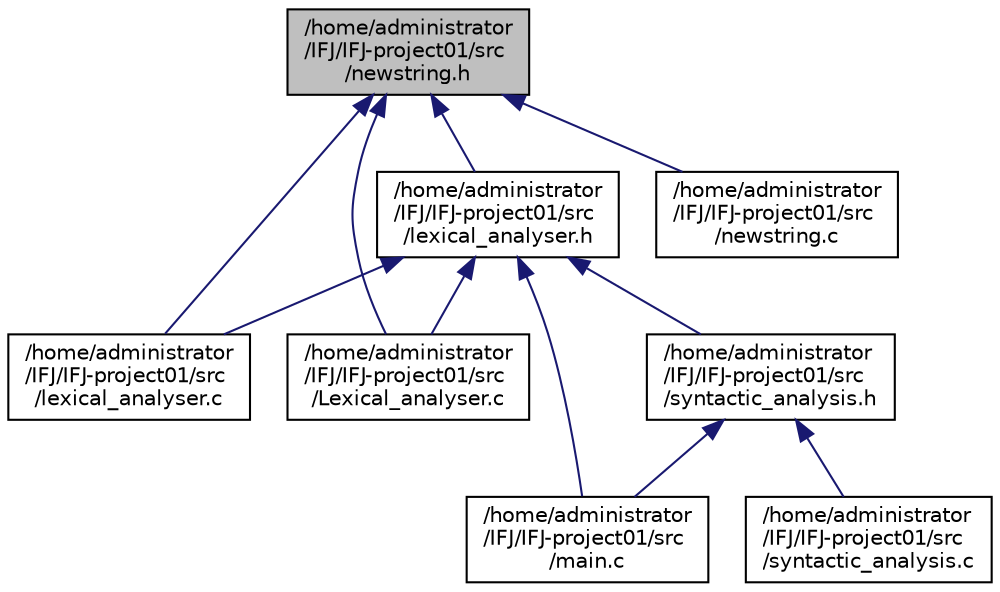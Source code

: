 digraph "/home/administrator/IFJ/IFJ-project01/src/newstring.h"
{
 // LATEX_PDF_SIZE
  edge [fontname="Helvetica",fontsize="10",labelfontname="Helvetica",labelfontsize="10"];
  node [fontname="Helvetica",fontsize="10",shape=record];
  Node1 [label="/home/administrator\l/IFJ/IFJ-project01/src\l/newstring.h",height=0.2,width=0.4,color="black", fillcolor="grey75", style="filled", fontcolor="black",tooltip=" "];
  Node1 -> Node2 [dir="back",color="midnightblue",fontsize="10",style="solid",fontname="Helvetica"];
  Node2 [label="/home/administrator\l/IFJ/IFJ-project01/src\l/lexical_analyser.c",height=0.2,width=0.4,color="black", fillcolor="white", style="filled",URL="$lexical__analyser_8c.html",tooltip=" "];
  Node1 -> Node3 [dir="back",color="midnightblue",fontsize="10",style="solid",fontname="Helvetica"];
  Node3 [label="/home/administrator\l/IFJ/IFJ-project01/src\l/Lexical_analyser.c",height=0.2,width=0.4,color="black", fillcolor="white", style="filled",URL="$Lexical__analyser_8c.html",tooltip=" "];
  Node1 -> Node4 [dir="back",color="midnightblue",fontsize="10",style="solid",fontname="Helvetica"];
  Node4 [label="/home/administrator\l/IFJ/IFJ-project01/src\l/lexical_analyser.h",height=0.2,width=0.4,color="black", fillcolor="white", style="filled",URL="$lexical__analyser_8h.html",tooltip=" "];
  Node4 -> Node2 [dir="back",color="midnightblue",fontsize="10",style="solid",fontname="Helvetica"];
  Node4 -> Node3 [dir="back",color="midnightblue",fontsize="10",style="solid",fontname="Helvetica"];
  Node4 -> Node5 [dir="back",color="midnightblue",fontsize="10",style="solid",fontname="Helvetica"];
  Node5 [label="/home/administrator\l/IFJ/IFJ-project01/src\l/main.c",height=0.2,width=0.4,color="black", fillcolor="white", style="filled",URL="$main_8c.html",tooltip=" "];
  Node4 -> Node6 [dir="back",color="midnightblue",fontsize="10",style="solid",fontname="Helvetica"];
  Node6 [label="/home/administrator\l/IFJ/IFJ-project01/src\l/syntactic_analysis.h",height=0.2,width=0.4,color="black", fillcolor="white", style="filled",URL="$syntactic__analysis_8h.html",tooltip=" "];
  Node6 -> Node5 [dir="back",color="midnightblue",fontsize="10",style="solid",fontname="Helvetica"];
  Node6 -> Node7 [dir="back",color="midnightblue",fontsize="10",style="solid",fontname="Helvetica"];
  Node7 [label="/home/administrator\l/IFJ/IFJ-project01/src\l/syntactic_analysis.c",height=0.2,width=0.4,color="black", fillcolor="white", style="filled",URL="$syntactic__analysis_8c.html",tooltip=" "];
  Node1 -> Node8 [dir="back",color="midnightblue",fontsize="10",style="solid",fontname="Helvetica"];
  Node8 [label="/home/administrator\l/IFJ/IFJ-project01/src\l/newstring.c",height=0.2,width=0.4,color="black", fillcolor="white", style="filled",URL="$newstring_8c.html",tooltip=" "];
}
